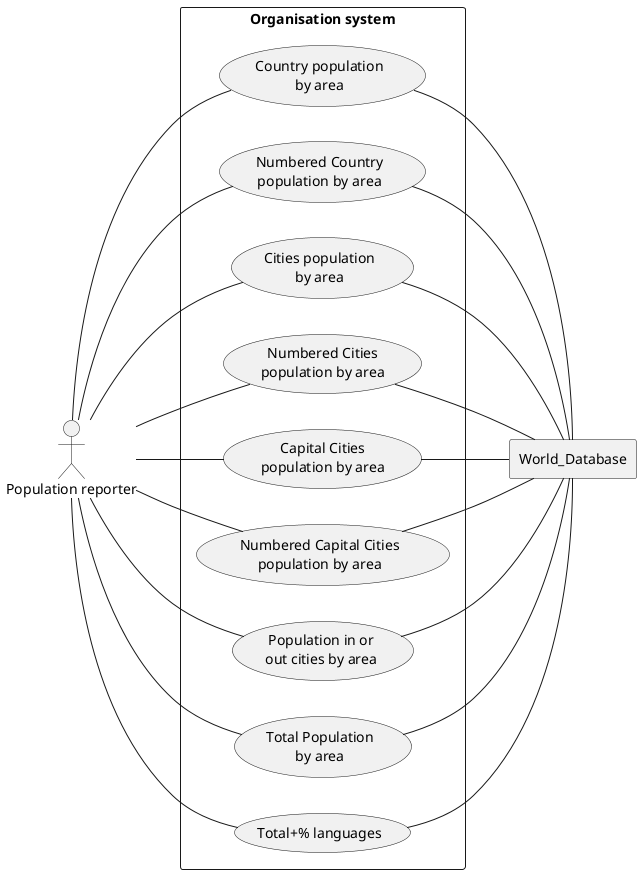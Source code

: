 @startuml
left to right direction
actor PR as "Population reporter"

rectangle World_Database

rectangle "Organisation system" {
    usecase UC1 as "Country population
    by area"
    usecase UC2 as "Numbered Country
    population by area"
    usecase UC3 as "Cities population
    by area"
    usecase UC4 as "Numbered Cities
    population by area"
    usecase UC5 as "Capital Cities
    population by area"
    usecase UC6 as "Numbered Capital Cities
    population by area"
    usecase UC7 as "Population in or
    out cities by area"
    usecase UC8 as "Total Population
    by area"
    usecase UC9 as "Total+% languages"

    UC1 -- World_Database
    UC2 -- World_Database
    UC3 -- World_Database
    UC4 -- World_Database
    UC5 -- World_Database
    UC6 -- World_Database
    UC7 -- World_Database
    UC8 -- World_Database
    UC9 -- World_Database

}
PR -- UC1
PR -- UC2
PR -- UC3
PR -- UC4
PR -- UC5
PR -- UC6
PR -- UC7
PR -- UC8
PR -- UC9

@enduml